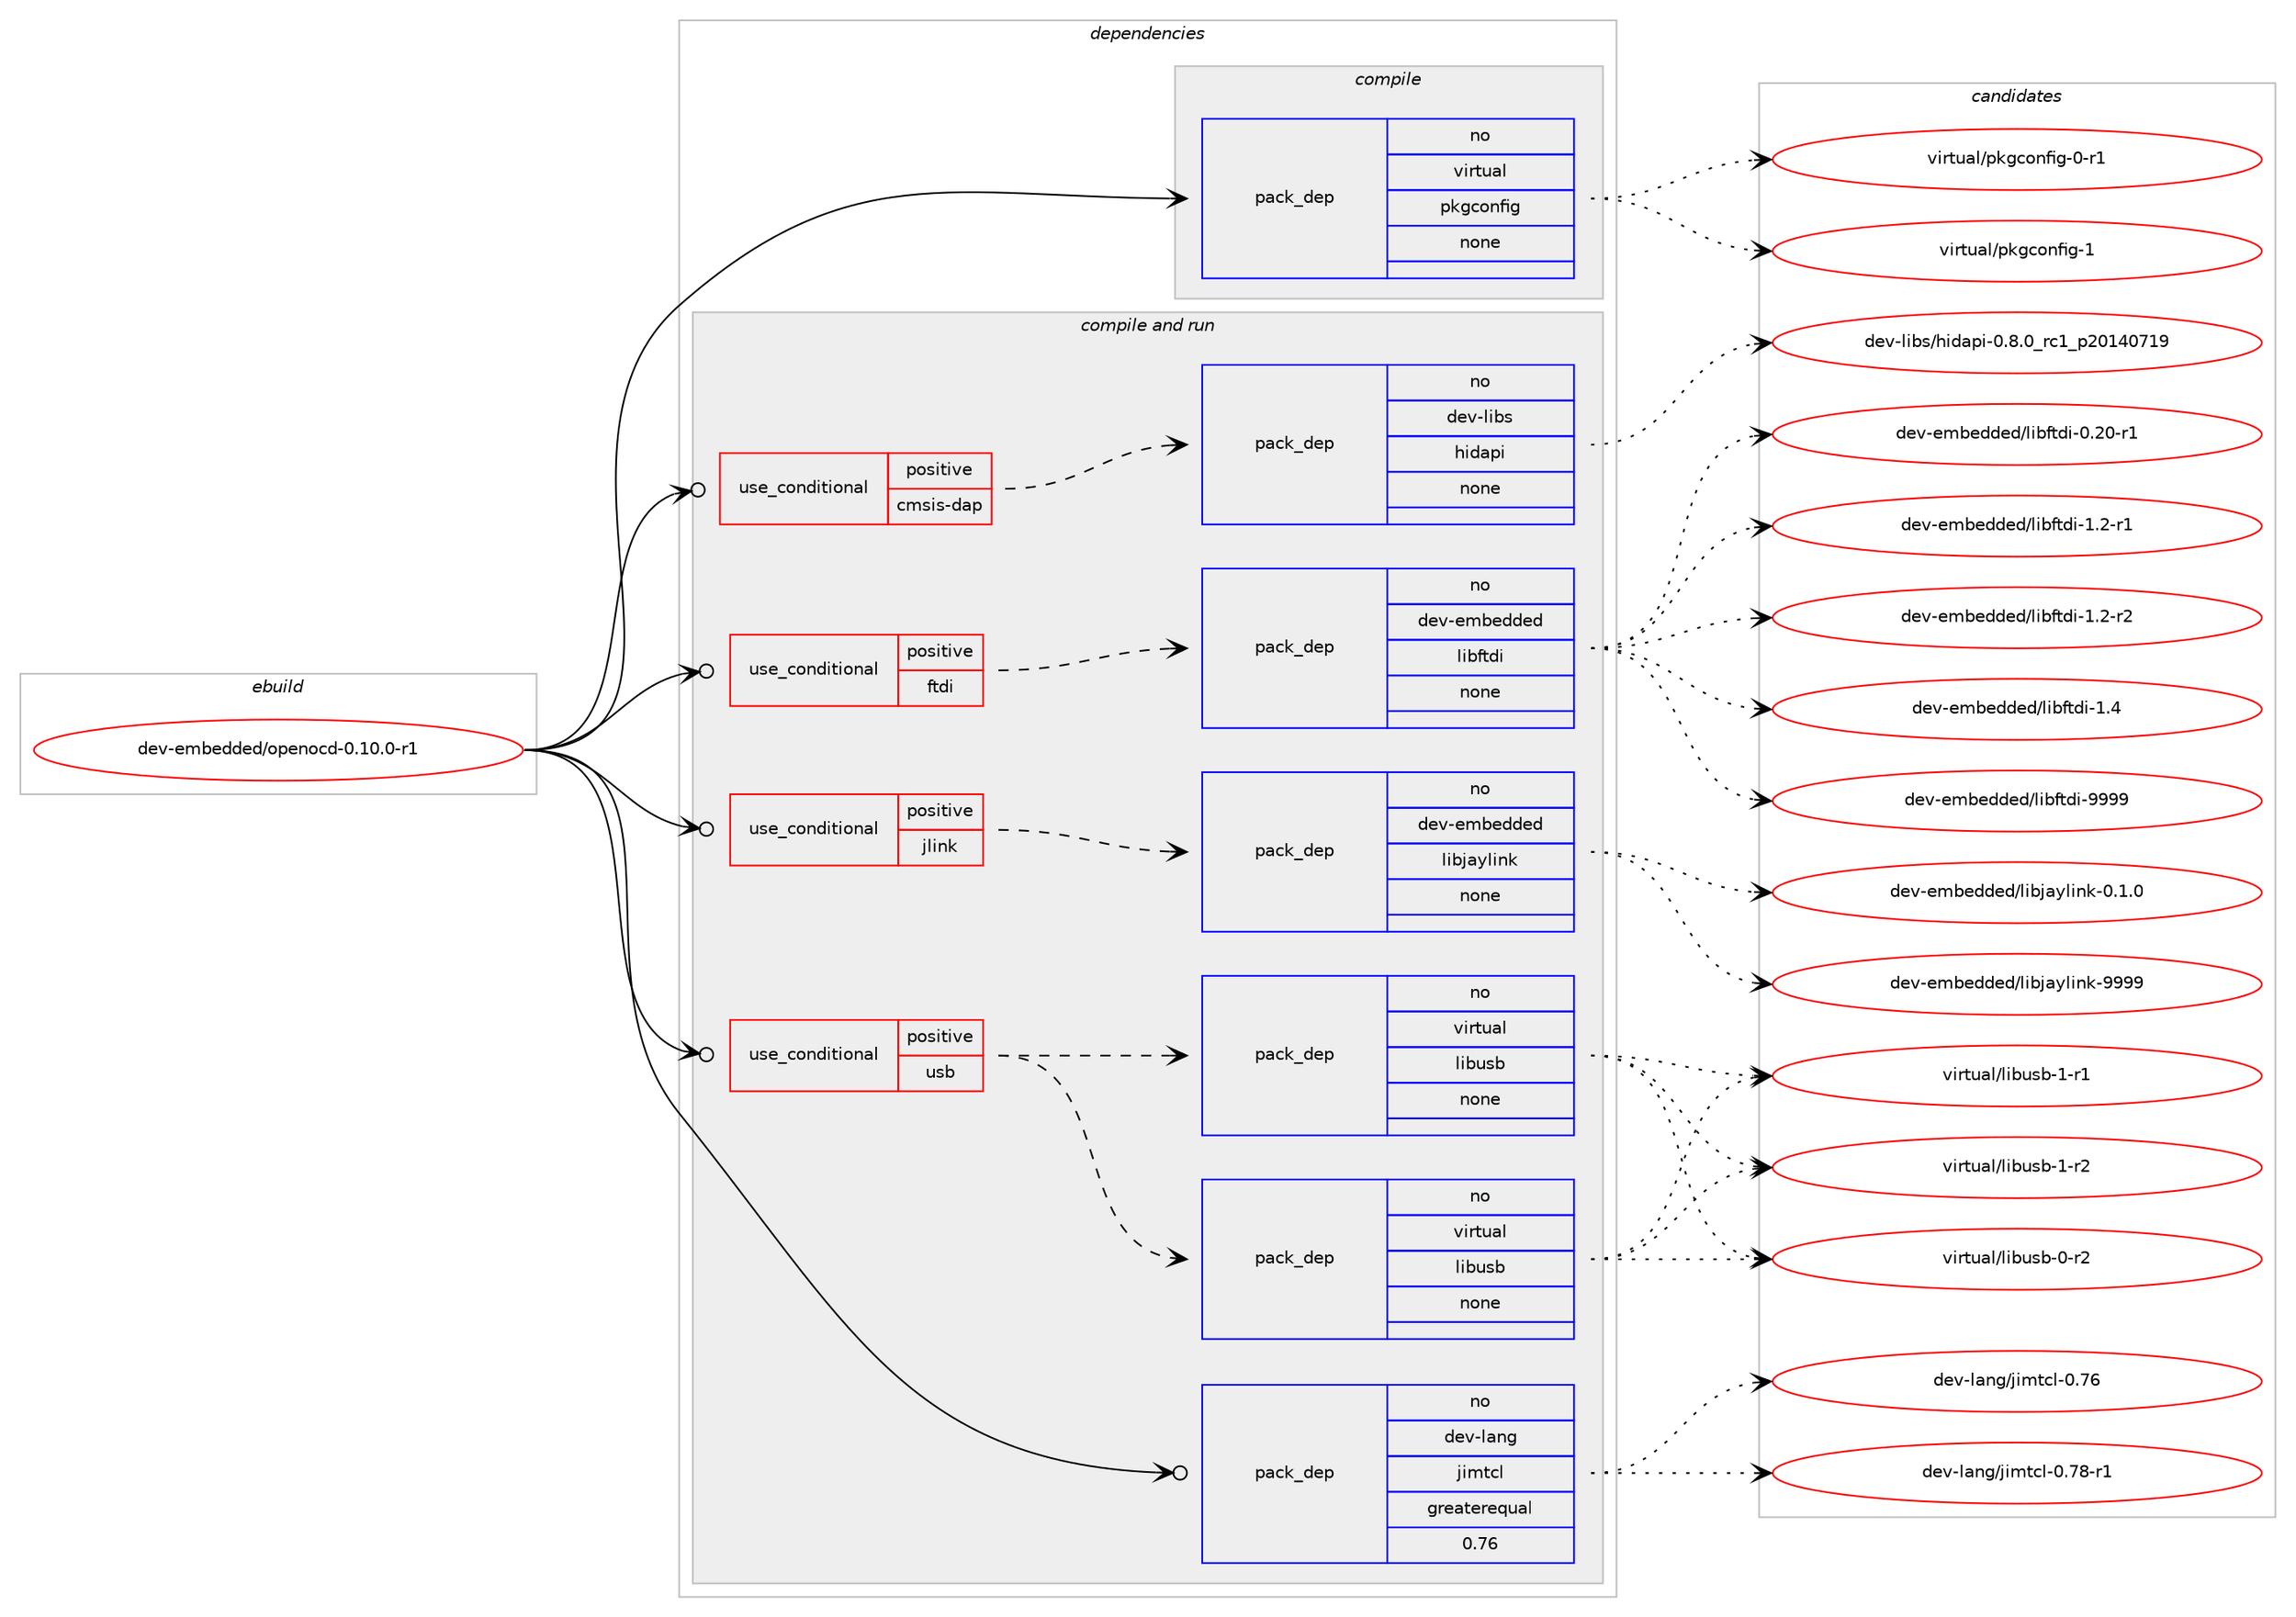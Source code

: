 digraph prolog {

# *************
# Graph options
# *************

newrank=true;
concentrate=true;
compound=true;
graph [rankdir=LR,fontname=Helvetica,fontsize=10,ranksep=1.5];#, ranksep=2.5, nodesep=0.2];
edge  [arrowhead=vee];
node  [fontname=Helvetica,fontsize=10];

# **********
# The ebuild
# **********

subgraph cluster_leftcol {
color=gray;
rank=same;
label=<<i>ebuild</i>>;
id [label="dev-embedded/openocd-0.10.0-r1", color=red, width=4, href="../dev-embedded/openocd-0.10.0-r1.svg"];
}

# ****************
# The dependencies
# ****************

subgraph cluster_midcol {
color=gray;
label=<<i>dependencies</i>>;
subgraph cluster_compile {
fillcolor="#eeeeee";
style=filled;
label=<<i>compile</i>>;
subgraph pack944487 {
dependency1323705 [label=<<TABLE BORDER="0" CELLBORDER="1" CELLSPACING="0" CELLPADDING="4" WIDTH="220"><TR><TD ROWSPAN="6" CELLPADDING="30">pack_dep</TD></TR><TR><TD WIDTH="110">no</TD></TR><TR><TD>virtual</TD></TR><TR><TD>pkgconfig</TD></TR><TR><TD>none</TD></TR><TR><TD></TD></TR></TABLE>>, shape=none, color=blue];
}
id:e -> dependency1323705:w [weight=20,style="solid",arrowhead="vee"];
}
subgraph cluster_compileandrun {
fillcolor="#eeeeee";
style=filled;
label=<<i>compile and run</i>>;
subgraph cond358208 {
dependency1323706 [label=<<TABLE BORDER="0" CELLBORDER="1" CELLSPACING="0" CELLPADDING="4"><TR><TD ROWSPAN="3" CELLPADDING="10">use_conditional</TD></TR><TR><TD>positive</TD></TR><TR><TD>cmsis-dap</TD></TR></TABLE>>, shape=none, color=red];
subgraph pack944488 {
dependency1323707 [label=<<TABLE BORDER="0" CELLBORDER="1" CELLSPACING="0" CELLPADDING="4" WIDTH="220"><TR><TD ROWSPAN="6" CELLPADDING="30">pack_dep</TD></TR><TR><TD WIDTH="110">no</TD></TR><TR><TD>dev-libs</TD></TR><TR><TD>hidapi</TD></TR><TR><TD>none</TD></TR><TR><TD></TD></TR></TABLE>>, shape=none, color=blue];
}
dependency1323706:e -> dependency1323707:w [weight=20,style="dashed",arrowhead="vee"];
}
id:e -> dependency1323706:w [weight=20,style="solid",arrowhead="odotvee"];
subgraph cond358209 {
dependency1323708 [label=<<TABLE BORDER="0" CELLBORDER="1" CELLSPACING="0" CELLPADDING="4"><TR><TD ROWSPAN="3" CELLPADDING="10">use_conditional</TD></TR><TR><TD>positive</TD></TR><TR><TD>ftdi</TD></TR></TABLE>>, shape=none, color=red];
subgraph pack944489 {
dependency1323709 [label=<<TABLE BORDER="0" CELLBORDER="1" CELLSPACING="0" CELLPADDING="4" WIDTH="220"><TR><TD ROWSPAN="6" CELLPADDING="30">pack_dep</TD></TR><TR><TD WIDTH="110">no</TD></TR><TR><TD>dev-embedded</TD></TR><TR><TD>libftdi</TD></TR><TR><TD>none</TD></TR><TR><TD></TD></TR></TABLE>>, shape=none, color=blue];
}
dependency1323708:e -> dependency1323709:w [weight=20,style="dashed",arrowhead="vee"];
}
id:e -> dependency1323708:w [weight=20,style="solid",arrowhead="odotvee"];
subgraph cond358210 {
dependency1323710 [label=<<TABLE BORDER="0" CELLBORDER="1" CELLSPACING="0" CELLPADDING="4"><TR><TD ROWSPAN="3" CELLPADDING="10">use_conditional</TD></TR><TR><TD>positive</TD></TR><TR><TD>jlink</TD></TR></TABLE>>, shape=none, color=red];
subgraph pack944490 {
dependency1323711 [label=<<TABLE BORDER="0" CELLBORDER="1" CELLSPACING="0" CELLPADDING="4" WIDTH="220"><TR><TD ROWSPAN="6" CELLPADDING="30">pack_dep</TD></TR><TR><TD WIDTH="110">no</TD></TR><TR><TD>dev-embedded</TD></TR><TR><TD>libjaylink</TD></TR><TR><TD>none</TD></TR><TR><TD></TD></TR></TABLE>>, shape=none, color=blue];
}
dependency1323710:e -> dependency1323711:w [weight=20,style="dashed",arrowhead="vee"];
}
id:e -> dependency1323710:w [weight=20,style="solid",arrowhead="odotvee"];
subgraph cond358211 {
dependency1323712 [label=<<TABLE BORDER="0" CELLBORDER="1" CELLSPACING="0" CELLPADDING="4"><TR><TD ROWSPAN="3" CELLPADDING="10">use_conditional</TD></TR><TR><TD>positive</TD></TR><TR><TD>usb</TD></TR></TABLE>>, shape=none, color=red];
subgraph pack944491 {
dependency1323713 [label=<<TABLE BORDER="0" CELLBORDER="1" CELLSPACING="0" CELLPADDING="4" WIDTH="220"><TR><TD ROWSPAN="6" CELLPADDING="30">pack_dep</TD></TR><TR><TD WIDTH="110">no</TD></TR><TR><TD>virtual</TD></TR><TR><TD>libusb</TD></TR><TR><TD>none</TD></TR><TR><TD></TD></TR></TABLE>>, shape=none, color=blue];
}
dependency1323712:e -> dependency1323713:w [weight=20,style="dashed",arrowhead="vee"];
subgraph pack944492 {
dependency1323714 [label=<<TABLE BORDER="0" CELLBORDER="1" CELLSPACING="0" CELLPADDING="4" WIDTH="220"><TR><TD ROWSPAN="6" CELLPADDING="30">pack_dep</TD></TR><TR><TD WIDTH="110">no</TD></TR><TR><TD>virtual</TD></TR><TR><TD>libusb</TD></TR><TR><TD>none</TD></TR><TR><TD></TD></TR></TABLE>>, shape=none, color=blue];
}
dependency1323712:e -> dependency1323714:w [weight=20,style="dashed",arrowhead="vee"];
}
id:e -> dependency1323712:w [weight=20,style="solid",arrowhead="odotvee"];
subgraph pack944493 {
dependency1323715 [label=<<TABLE BORDER="0" CELLBORDER="1" CELLSPACING="0" CELLPADDING="4" WIDTH="220"><TR><TD ROWSPAN="6" CELLPADDING="30">pack_dep</TD></TR><TR><TD WIDTH="110">no</TD></TR><TR><TD>dev-lang</TD></TR><TR><TD>jimtcl</TD></TR><TR><TD>greaterequal</TD></TR><TR><TD>0.76</TD></TR></TABLE>>, shape=none, color=blue];
}
id:e -> dependency1323715:w [weight=20,style="solid",arrowhead="odotvee"];
}
subgraph cluster_run {
fillcolor="#eeeeee";
style=filled;
label=<<i>run</i>>;
}
}

# **************
# The candidates
# **************

subgraph cluster_choices {
rank=same;
color=gray;
label=<<i>candidates</i>>;

subgraph choice944487 {
color=black;
nodesep=1;
choice11810511411611797108471121071039911111010210510345484511449 [label="virtual/pkgconfig-0-r1", color=red, width=4,href="../virtual/pkgconfig-0-r1.svg"];
choice1181051141161179710847112107103991111101021051034549 [label="virtual/pkgconfig-1", color=red, width=4,href="../virtual/pkgconfig-1.svg"];
dependency1323705:e -> choice11810511411611797108471121071039911111010210510345484511449:w [style=dotted,weight="100"];
dependency1323705:e -> choice1181051141161179710847112107103991111101021051034549:w [style=dotted,weight="100"];
}
subgraph choice944488 {
color=black;
nodesep=1;
choice10010111845108105981154710410510097112105454846564648951149949951125048495248554957 [label="dev-libs/hidapi-0.8.0_rc1_p20140719", color=red, width=4,href="../dev-libs/hidapi-0.8.0_rc1_p20140719.svg"];
dependency1323707:e -> choice10010111845108105981154710410510097112105454846564648951149949951125048495248554957:w [style=dotted,weight="100"];
}
subgraph choice944489 {
color=black;
nodesep=1;
choice1001011184510110998101100100101100471081059810211610010545484650484511449 [label="dev-embedded/libftdi-0.20-r1", color=red, width=4,href="../dev-embedded/libftdi-0.20-r1.svg"];
choice10010111845101109981011001001011004710810598102116100105454946504511449 [label="dev-embedded/libftdi-1.2-r1", color=red, width=4,href="../dev-embedded/libftdi-1.2-r1.svg"];
choice10010111845101109981011001001011004710810598102116100105454946504511450 [label="dev-embedded/libftdi-1.2-r2", color=red, width=4,href="../dev-embedded/libftdi-1.2-r2.svg"];
choice1001011184510110998101100100101100471081059810211610010545494652 [label="dev-embedded/libftdi-1.4", color=red, width=4,href="../dev-embedded/libftdi-1.4.svg"];
choice100101118451011099810110010010110047108105981021161001054557575757 [label="dev-embedded/libftdi-9999", color=red, width=4,href="../dev-embedded/libftdi-9999.svg"];
dependency1323709:e -> choice1001011184510110998101100100101100471081059810211610010545484650484511449:w [style=dotted,weight="100"];
dependency1323709:e -> choice10010111845101109981011001001011004710810598102116100105454946504511449:w [style=dotted,weight="100"];
dependency1323709:e -> choice10010111845101109981011001001011004710810598102116100105454946504511450:w [style=dotted,weight="100"];
dependency1323709:e -> choice1001011184510110998101100100101100471081059810211610010545494652:w [style=dotted,weight="100"];
dependency1323709:e -> choice100101118451011099810110010010110047108105981021161001054557575757:w [style=dotted,weight="100"];
}
subgraph choice944490 {
color=black;
nodesep=1;
choice1001011184510110998101100100101100471081059810697121108105110107454846494648 [label="dev-embedded/libjaylink-0.1.0", color=red, width=4,href="../dev-embedded/libjaylink-0.1.0.svg"];
choice10010111845101109981011001001011004710810598106971211081051101074557575757 [label="dev-embedded/libjaylink-9999", color=red, width=4,href="../dev-embedded/libjaylink-9999.svg"];
dependency1323711:e -> choice1001011184510110998101100100101100471081059810697121108105110107454846494648:w [style=dotted,weight="100"];
dependency1323711:e -> choice10010111845101109981011001001011004710810598106971211081051101074557575757:w [style=dotted,weight="100"];
}
subgraph choice944491 {
color=black;
nodesep=1;
choice1181051141161179710847108105981171159845484511450 [label="virtual/libusb-0-r2", color=red, width=4,href="../virtual/libusb-0-r2.svg"];
choice1181051141161179710847108105981171159845494511449 [label="virtual/libusb-1-r1", color=red, width=4,href="../virtual/libusb-1-r1.svg"];
choice1181051141161179710847108105981171159845494511450 [label="virtual/libusb-1-r2", color=red, width=4,href="../virtual/libusb-1-r2.svg"];
dependency1323713:e -> choice1181051141161179710847108105981171159845484511450:w [style=dotted,weight="100"];
dependency1323713:e -> choice1181051141161179710847108105981171159845494511449:w [style=dotted,weight="100"];
dependency1323713:e -> choice1181051141161179710847108105981171159845494511450:w [style=dotted,weight="100"];
}
subgraph choice944492 {
color=black;
nodesep=1;
choice1181051141161179710847108105981171159845484511450 [label="virtual/libusb-0-r2", color=red, width=4,href="../virtual/libusb-0-r2.svg"];
choice1181051141161179710847108105981171159845494511449 [label="virtual/libusb-1-r1", color=red, width=4,href="../virtual/libusb-1-r1.svg"];
choice1181051141161179710847108105981171159845494511450 [label="virtual/libusb-1-r2", color=red, width=4,href="../virtual/libusb-1-r2.svg"];
dependency1323714:e -> choice1181051141161179710847108105981171159845484511450:w [style=dotted,weight="100"];
dependency1323714:e -> choice1181051141161179710847108105981171159845494511449:w [style=dotted,weight="100"];
dependency1323714:e -> choice1181051141161179710847108105981171159845494511450:w [style=dotted,weight="100"];
}
subgraph choice944493 {
color=black;
nodesep=1;
choice100101118451089711010347106105109116991084548465554 [label="dev-lang/jimtcl-0.76", color=red, width=4,href="../dev-lang/jimtcl-0.76.svg"];
choice1001011184510897110103471061051091169910845484655564511449 [label="dev-lang/jimtcl-0.78-r1", color=red, width=4,href="../dev-lang/jimtcl-0.78-r1.svg"];
dependency1323715:e -> choice100101118451089711010347106105109116991084548465554:w [style=dotted,weight="100"];
dependency1323715:e -> choice1001011184510897110103471061051091169910845484655564511449:w [style=dotted,weight="100"];
}
}

}
